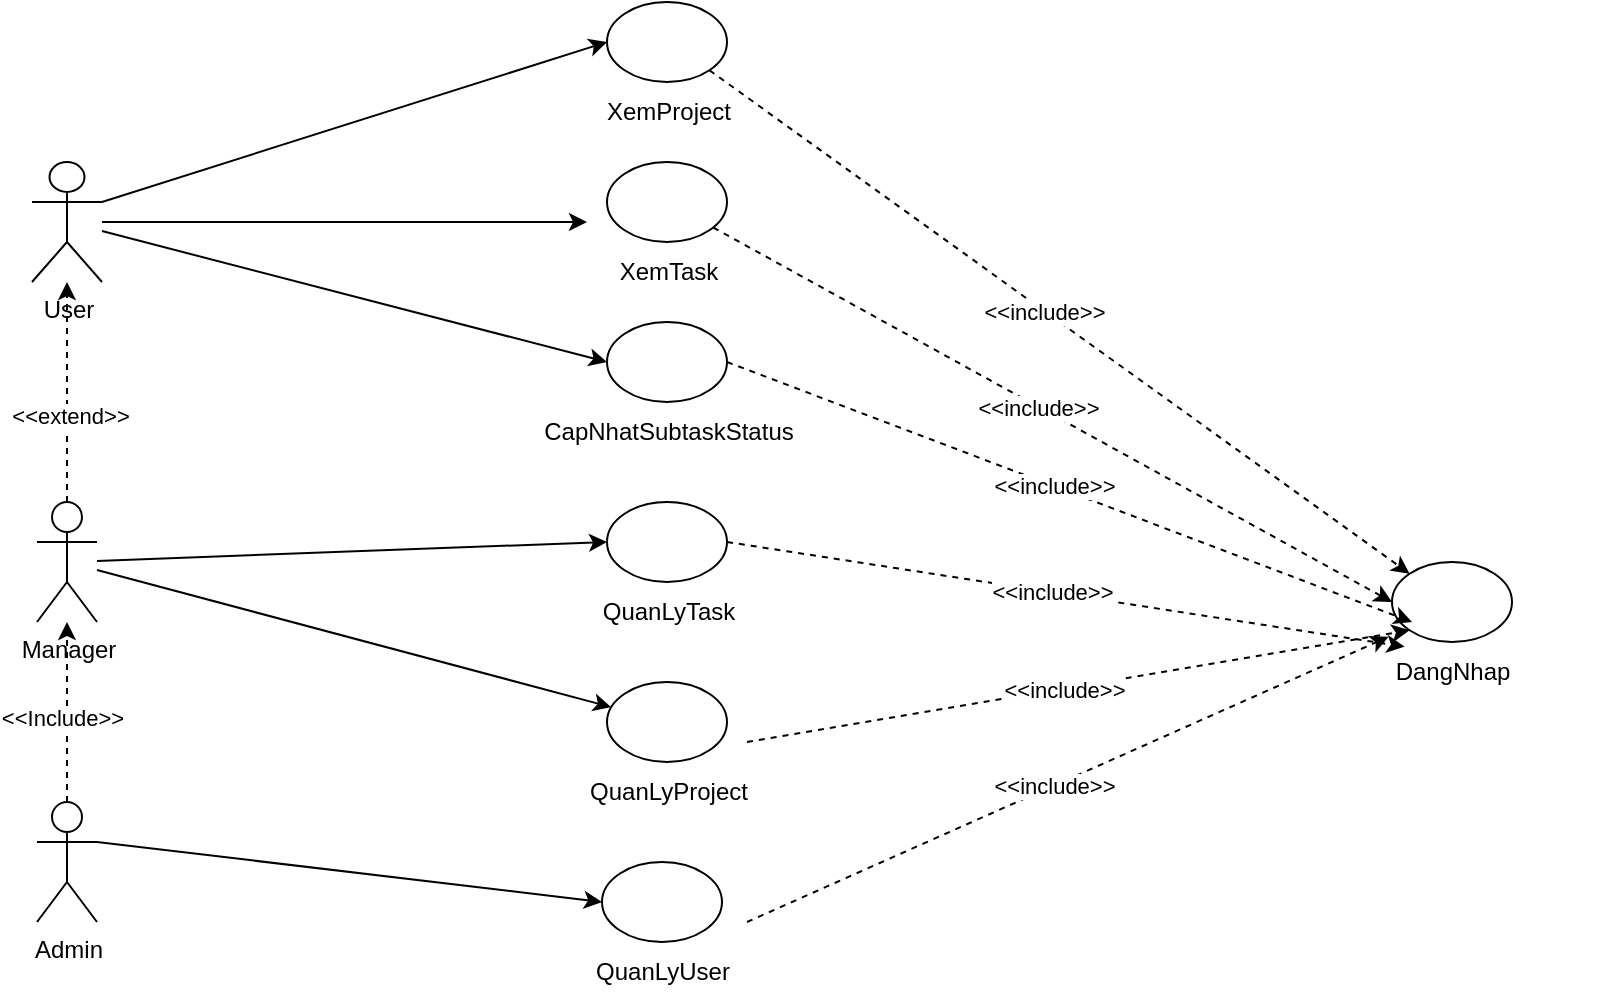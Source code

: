 <mxfile version="27.0.3" pages="6">
  <diagram name="UC Tong Quat" id="9S1R43ozROQuWy4DLPcr">
    <mxGraphModel dx="1042" dy="576" grid="1" gridSize="10" guides="1" tooltips="1" connect="1" arrows="1" fold="1" page="1" pageScale="1" pageWidth="850" pageHeight="1100" math="0" shadow="0">
      <root>
        <mxCell id="0" />
        <mxCell id="1" parent="0" />
        <mxCell id="YaOsJ1xMAbOL_Ha8P3YV-18" value="" style="group" parent="1" vertex="1" connectable="0">
          <mxGeometry x="750" y="320" width="160" height="70" as="geometry" />
        </mxCell>
        <mxCell id="YaOsJ1xMAbOL_Ha8P3YV-19" value="" style="ellipse;whiteSpace=wrap;html=1;" parent="YaOsJ1xMAbOL_Ha8P3YV-18" vertex="1">
          <mxGeometry x="50" width="60" height="40" as="geometry" />
        </mxCell>
        <mxCell id="YaOsJ1xMAbOL_Ha8P3YV-20" value="DangNhap" style="text;html=1;align=center;verticalAlign=middle;resizable=0;points=[];autosize=1;strokeColor=none;fillColor=none;" parent="YaOsJ1xMAbOL_Ha8P3YV-18" vertex="1">
          <mxGeometry x="40" y="40" width="80" height="30" as="geometry" />
        </mxCell>
        <mxCell id="YaOsJ1xMAbOL_Ha8P3YV-8" value="" style="edgeStyle=orthogonalEdgeStyle;rounded=0;orthogonalLoop=1;jettySize=auto;html=1;dashed=1;" parent="1" source="YaOsJ1xMAbOL_Ha8P3YV-1" target="YaOsJ1xMAbOL_Ha8P3YV-2" edge="1">
          <mxGeometry relative="1" as="geometry" />
        </mxCell>
        <mxCell id="YaOsJ1xMAbOL_Ha8P3YV-11" value="&amp;lt;&amp;lt;Include&amp;gt;&amp;gt;" style="edgeLabel;html=1;align=center;verticalAlign=middle;resizable=0;points=[];" parent="YaOsJ1xMAbOL_Ha8P3YV-8" vertex="1" connectable="0">
          <mxGeometry x="-0.067" y="3" relative="1" as="geometry">
            <mxPoint as="offset" />
          </mxGeometry>
        </mxCell>
        <mxCell id="YaOsJ1xMAbOL_Ha8P3YV-1" value="Admin&lt;div&gt;&lt;br&gt;&lt;/div&gt;" style="shape=umlActor;verticalLabelPosition=bottom;verticalAlign=top;html=1;outlineConnect=0;" parent="1" vertex="1">
          <mxGeometry x="122.5" y="440" width="30" height="60" as="geometry" />
        </mxCell>
        <mxCell id="YaOsJ1xMAbOL_Ha8P3YV-9" value="" style="edgeStyle=orthogonalEdgeStyle;rounded=0;orthogonalLoop=1;jettySize=auto;html=1;dashed=1;" parent="1" source="YaOsJ1xMAbOL_Ha8P3YV-2" target="YaOsJ1xMAbOL_Ha8P3YV-3" edge="1">
          <mxGeometry relative="1" as="geometry" />
        </mxCell>
        <mxCell id="YaOsJ1xMAbOL_Ha8P3YV-12" value="&amp;lt;&amp;lt;extend&amp;gt;&amp;gt;" style="edgeLabel;html=1;align=center;verticalAlign=middle;resizable=0;points=[];" parent="YaOsJ1xMAbOL_Ha8P3YV-9" vertex="1" connectable="0">
          <mxGeometry x="-0.222" y="-1" relative="1" as="geometry">
            <mxPoint as="offset" />
          </mxGeometry>
        </mxCell>
        <mxCell id="YaOsJ1xMAbOL_Ha8P3YV-2" value="Manager" style="shape=umlActor;verticalLabelPosition=bottom;verticalAlign=top;html=1;outlineConnect=0;" parent="1" vertex="1">
          <mxGeometry x="122.5" y="290" width="30" height="60" as="geometry" />
        </mxCell>
        <mxCell id="YaOsJ1xMAbOL_Ha8P3YV-3" value="User" style="shape=umlActor;verticalLabelPosition=bottom;verticalAlign=top;html=1;outlineConnect=0;" parent="1" vertex="1">
          <mxGeometry x="120" y="120" width="35" height="60" as="geometry" />
        </mxCell>
        <mxCell id="YaOsJ1xMAbOL_Ha8P3YV-17" value="" style="group;flipH=0;flipV=0;" parent="1" vertex="1" connectable="0">
          <mxGeometry x="357.5" y="40" width="160" height="70" as="geometry" />
        </mxCell>
        <mxCell id="YaOsJ1xMAbOL_Ha8P3YV-15" value="" style="ellipse;whiteSpace=wrap;html=1;" parent="YaOsJ1xMAbOL_Ha8P3YV-17" vertex="1">
          <mxGeometry x="50" width="60" height="40" as="geometry" />
        </mxCell>
        <mxCell id="YaOsJ1xMAbOL_Ha8P3YV-16" value="XemProject" style="text;html=1;align=center;verticalAlign=middle;resizable=0;points=[];autosize=1;strokeColor=none;fillColor=none;" parent="YaOsJ1xMAbOL_Ha8P3YV-17" vertex="1">
          <mxGeometry x="35" y="40" width="90" height="30" as="geometry" />
        </mxCell>
        <mxCell id="YaOsJ1xMAbOL_Ha8P3YV-27" value="" style="group;flipH=0;flipV=0;" parent="1" vertex="1" connectable="0">
          <mxGeometry x="357.5" y="120" width="180" height="70" as="geometry" />
        </mxCell>
        <mxCell id="YaOsJ1xMAbOL_Ha8P3YV-28" value="" style="ellipse;whiteSpace=wrap;html=1;" parent="YaOsJ1xMAbOL_Ha8P3YV-27" vertex="1">
          <mxGeometry x="50" width="60" height="40" as="geometry" />
        </mxCell>
        <mxCell id="YaOsJ1xMAbOL_Ha8P3YV-29" value="XemTask" style="text;html=1;align=center;verticalAlign=middle;resizable=0;points=[];autosize=1;strokeColor=none;fillColor=none;" parent="YaOsJ1xMAbOL_Ha8P3YV-27" vertex="1">
          <mxGeometry x="45" y="40" width="70" height="30" as="geometry" />
        </mxCell>
        <mxCell id="YaOsJ1xMAbOL_Ha8P3YV-33" value="" style="group" parent="1" vertex="1" connectable="0">
          <mxGeometry x="357.5" y="380" width="160" height="70" as="geometry" />
        </mxCell>
        <mxCell id="YaOsJ1xMAbOL_Ha8P3YV-34" value="" style="ellipse;whiteSpace=wrap;html=1;" parent="YaOsJ1xMAbOL_Ha8P3YV-33" vertex="1">
          <mxGeometry x="50" width="60" height="40" as="geometry" />
        </mxCell>
        <mxCell id="YaOsJ1xMAbOL_Ha8P3YV-35" value="QuanLyProject" style="text;html=1;align=center;verticalAlign=middle;resizable=0;points=[];autosize=1;strokeColor=none;fillColor=none;" parent="YaOsJ1xMAbOL_Ha8P3YV-33" vertex="1">
          <mxGeometry x="30" y="40" width="100" height="30" as="geometry" />
        </mxCell>
        <mxCell id="YaOsJ1xMAbOL_Ha8P3YV-45" value="" style="group" parent="1" vertex="1" connectable="0">
          <mxGeometry x="357.5" y="290" width="160" height="70" as="geometry" />
        </mxCell>
        <mxCell id="YaOsJ1xMAbOL_Ha8P3YV-46" value="" style="ellipse;whiteSpace=wrap;html=1;" parent="YaOsJ1xMAbOL_Ha8P3YV-45" vertex="1">
          <mxGeometry x="50" width="60" height="40" as="geometry" />
        </mxCell>
        <mxCell id="YaOsJ1xMAbOL_Ha8P3YV-47" value="QuanLyTask" style="text;html=1;align=center;verticalAlign=middle;resizable=0;points=[];autosize=1;strokeColor=none;fillColor=none;" parent="YaOsJ1xMAbOL_Ha8P3YV-45" vertex="1">
          <mxGeometry x="35" y="40" width="90" height="30" as="geometry" />
        </mxCell>
        <mxCell id="YaOsJ1xMAbOL_Ha8P3YV-30" value="" style="group" parent="1" vertex="1" connectable="0">
          <mxGeometry x="355" y="470" width="160" height="70" as="geometry" />
        </mxCell>
        <mxCell id="YaOsJ1xMAbOL_Ha8P3YV-31" value="" style="ellipse;whiteSpace=wrap;html=1;" parent="YaOsJ1xMAbOL_Ha8P3YV-30" vertex="1">
          <mxGeometry x="50" width="60" height="40" as="geometry" />
        </mxCell>
        <mxCell id="YaOsJ1xMAbOL_Ha8P3YV-32" value="QuanLyUser" style="text;html=1;align=center;verticalAlign=middle;resizable=0;points=[];autosize=1;strokeColor=none;fillColor=none;" parent="YaOsJ1xMAbOL_Ha8P3YV-30" vertex="1">
          <mxGeometry x="35" y="40" width="90" height="30" as="geometry" />
        </mxCell>
        <mxCell id="YaOsJ1xMAbOL_Ha8P3YV-53" value="" style="endArrow=classic;html=1;rounded=0;exitX=1;exitY=0.333;exitDx=0;exitDy=0;exitPerimeter=0;" parent="1" source="YaOsJ1xMAbOL_Ha8P3YV-3" edge="1">
          <mxGeometry width="50" height="50" relative="1" as="geometry">
            <mxPoint x="167.5" y="150" as="sourcePoint" />
            <mxPoint x="407.5" y="60" as="targetPoint" />
          </mxGeometry>
        </mxCell>
        <mxCell id="YaOsJ1xMAbOL_Ha8P3YV-54" value="" style="endArrow=classic;html=1;rounded=0;" parent="1" source="YaOsJ1xMAbOL_Ha8P3YV-3" edge="1">
          <mxGeometry width="50" height="50" relative="1" as="geometry">
            <mxPoint x="167.5" y="160" as="sourcePoint" />
            <mxPoint x="397.5" y="150" as="targetPoint" />
          </mxGeometry>
        </mxCell>
        <mxCell id="YaOsJ1xMAbOL_Ha8P3YV-55" value="" style="endArrow=classic;html=1;rounded=0;entryX=0;entryY=0.5;entryDx=0;entryDy=0;" parent="1" source="YaOsJ1xMAbOL_Ha8P3YV-2" target="YaOsJ1xMAbOL_Ha8P3YV-46" edge="1">
          <mxGeometry width="50" height="50" relative="1" as="geometry">
            <mxPoint x="167.5" y="380" as="sourcePoint" />
            <mxPoint x="410" y="410" as="targetPoint" />
          </mxGeometry>
        </mxCell>
        <mxCell id="YaOsJ1xMAbOL_Ha8P3YV-56" value="" style="endArrow=classic;html=1;rounded=0;" parent="1" source="YaOsJ1xMAbOL_Ha8P3YV-2" target="YaOsJ1xMAbOL_Ha8P3YV-34" edge="1">
          <mxGeometry width="50" height="50" relative="1" as="geometry">
            <mxPoint x="167.5" y="390" as="sourcePoint" />
            <mxPoint x="410" y="500" as="targetPoint" />
          </mxGeometry>
        </mxCell>
        <mxCell id="YaOsJ1xMAbOL_Ha8P3YV-59" value="" style="endArrow=classic;html=1;rounded=0;entryX=0;entryY=0.5;entryDx=0;entryDy=0;exitX=1;exitY=0.333;exitDx=0;exitDy=0;exitPerimeter=0;" parent="1" source="YaOsJ1xMAbOL_Ha8P3YV-1" target="YaOsJ1xMAbOL_Ha8P3YV-31" edge="1">
          <mxGeometry width="50" height="50" relative="1" as="geometry">
            <mxPoint x="157.5" y="640" as="sourcePoint" />
            <mxPoint x="397.5" y="590" as="targetPoint" />
          </mxGeometry>
        </mxCell>
        <mxCell id="YaOsJ1xMAbOL_Ha8P3YV-61" value="" style="endArrow=classic;html=1;rounded=0;dashed=1;entryX=0;entryY=0;entryDx=0;entryDy=0;exitX=1;exitY=1;exitDx=0;exitDy=0;" parent="1" source="YaOsJ1xMAbOL_Ha8P3YV-15" target="YaOsJ1xMAbOL_Ha8P3YV-19" edge="1">
          <mxGeometry width="50" height="50" relative="1" as="geometry">
            <mxPoint x="477.5" y="70" as="sourcePoint" />
            <mxPoint x="717.5" y="360" as="targetPoint" />
          </mxGeometry>
        </mxCell>
        <mxCell id="YaOsJ1xMAbOL_Ha8P3YV-63" value="&amp;lt;&amp;lt;include&amp;gt;&amp;gt;" style="edgeLabel;html=1;align=center;verticalAlign=middle;resizable=0;points=[];" parent="YaOsJ1xMAbOL_Ha8P3YV-61" vertex="1" connectable="0">
          <mxGeometry x="-0.044" relative="1" as="geometry">
            <mxPoint as="offset" />
          </mxGeometry>
        </mxCell>
        <mxCell id="YaOsJ1xMAbOL_Ha8P3YV-64" value="" style="endArrow=classic;html=1;rounded=0;dashed=1;entryX=0;entryY=0.5;entryDx=0;entryDy=0;" parent="1" source="YaOsJ1xMAbOL_Ha8P3YV-28" target="YaOsJ1xMAbOL_Ha8P3YV-19" edge="1">
          <mxGeometry width="50" height="50" relative="1" as="geometry">
            <mxPoint x="477.5" y="140" as="sourcePoint" />
            <mxPoint x="727.5" y="370" as="targetPoint" />
          </mxGeometry>
        </mxCell>
        <mxCell id="YaOsJ1xMAbOL_Ha8P3YV-65" value="&amp;lt;&amp;lt;include&amp;gt;&amp;gt;" style="edgeLabel;html=1;align=center;verticalAlign=middle;resizable=0;points=[];" parent="YaOsJ1xMAbOL_Ha8P3YV-64" vertex="1" connectable="0">
          <mxGeometry x="-0.044" relative="1" as="geometry">
            <mxPoint as="offset" />
          </mxGeometry>
        </mxCell>
        <mxCell id="YaOsJ1xMAbOL_Ha8P3YV-70" value="" style="endArrow=classic;html=1;rounded=0;dashed=1;entryX=0;entryY=1;entryDx=0;entryDy=0;" parent="1" target="YaOsJ1xMAbOL_Ha8P3YV-19" edge="1">
          <mxGeometry width="50" height="50" relative="1" as="geometry">
            <mxPoint x="477.5" y="410" as="sourcePoint" />
            <mxPoint x="757.5" y="400" as="targetPoint" />
          </mxGeometry>
        </mxCell>
        <mxCell id="YaOsJ1xMAbOL_Ha8P3YV-71" value="&amp;lt;&amp;lt;include&amp;gt;&amp;gt;" style="edgeLabel;html=1;align=center;verticalAlign=middle;resizable=0;points=[];" parent="YaOsJ1xMAbOL_Ha8P3YV-70" vertex="1" connectable="0">
          <mxGeometry x="-0.044" relative="1" as="geometry">
            <mxPoint as="offset" />
          </mxGeometry>
        </mxCell>
        <mxCell id="YaOsJ1xMAbOL_Ha8P3YV-72" value="" style="endArrow=classic;html=1;rounded=0;dashed=1;entryX=0.103;entryY=-0.086;entryDx=0;entryDy=0;entryPerimeter=0;" parent="1" target="YaOsJ1xMAbOL_Ha8P3YV-20" edge="1">
          <mxGeometry width="50" height="50" relative="1" as="geometry">
            <mxPoint x="477.5" y="500" as="sourcePoint" />
            <mxPoint x="767.5" y="410" as="targetPoint" />
          </mxGeometry>
        </mxCell>
        <mxCell id="YaOsJ1xMAbOL_Ha8P3YV-73" value="&amp;lt;&amp;lt;include&amp;gt;&amp;gt;" style="edgeLabel;html=1;align=center;verticalAlign=middle;resizable=0;points=[];" parent="YaOsJ1xMAbOL_Ha8P3YV-72" vertex="1" connectable="0">
          <mxGeometry x="-0.044" relative="1" as="geometry">
            <mxPoint as="offset" />
          </mxGeometry>
        </mxCell>
        <mxCell id="YaOsJ1xMAbOL_Ha8P3YV-76" value="" style="endArrow=classic;html=1;rounded=0;dashed=1;entryX=0.204;entryY=0.078;entryDx=0;entryDy=0;entryPerimeter=0;exitX=1;exitY=0.5;exitDx=0;exitDy=0;" parent="1" source="YaOsJ1xMAbOL_Ha8P3YV-46" target="YaOsJ1xMAbOL_Ha8P3YV-20" edge="1">
          <mxGeometry width="50" height="50" relative="1" as="geometry">
            <mxPoint x="477.5" y="680.941" as="sourcePoint" />
            <mxPoint x="787.5" y="430" as="targetPoint" />
          </mxGeometry>
        </mxCell>
        <mxCell id="YaOsJ1xMAbOL_Ha8P3YV-77" value="&amp;lt;&amp;lt;include&amp;gt;&amp;gt;" style="edgeLabel;html=1;align=center;verticalAlign=middle;resizable=0;points=[];" parent="YaOsJ1xMAbOL_Ha8P3YV-76" vertex="1" connectable="0">
          <mxGeometry x="-0.044" relative="1" as="geometry">
            <mxPoint as="offset" />
          </mxGeometry>
        </mxCell>
        <mxCell id="x5jWwlEajEEI2-2rpGKw-1" value="" style="group;flipH=0;flipV=0;" parent="1" vertex="1" connectable="0">
          <mxGeometry x="357.5" y="200" width="180" height="70" as="geometry" />
        </mxCell>
        <mxCell id="x5jWwlEajEEI2-2rpGKw-2" value="" style="ellipse;whiteSpace=wrap;html=1;" parent="x5jWwlEajEEI2-2rpGKw-1" vertex="1">
          <mxGeometry x="50" width="60" height="40" as="geometry" />
        </mxCell>
        <mxCell id="x5jWwlEajEEI2-2rpGKw-3" value="CapNhatSubtaskStatus" style="text;html=1;align=center;verticalAlign=middle;resizable=0;points=[];autosize=1;strokeColor=none;fillColor=none;" parent="x5jWwlEajEEI2-2rpGKw-1" vertex="1">
          <mxGeometry x="5" y="40" width="150" height="30" as="geometry" />
        </mxCell>
        <mxCell id="x5jWwlEajEEI2-2rpGKw-4" value="" style="endArrow=classic;html=1;rounded=0;dashed=1;entryX=0;entryY=0.5;entryDx=0;entryDy=0;exitX=1;exitY=0.5;exitDx=0;exitDy=0;" parent="1" source="x5jWwlEajEEI2-2rpGKw-2" edge="1">
          <mxGeometry width="50" height="50" relative="1" as="geometry">
            <mxPoint x="471" y="163" as="sourcePoint" />
            <mxPoint x="810" y="350" as="targetPoint" />
          </mxGeometry>
        </mxCell>
        <mxCell id="x5jWwlEajEEI2-2rpGKw-5" value="&amp;lt;&amp;lt;include&amp;gt;&amp;gt;" style="edgeLabel;html=1;align=center;verticalAlign=middle;resizable=0;points=[];" parent="x5jWwlEajEEI2-2rpGKw-4" vertex="1" connectable="0">
          <mxGeometry x="-0.044" relative="1" as="geometry">
            <mxPoint as="offset" />
          </mxGeometry>
        </mxCell>
        <mxCell id="x5jWwlEajEEI2-2rpGKw-6" value="" style="endArrow=classic;html=1;rounded=0;entryX=0;entryY=0.5;entryDx=0;entryDy=0;" parent="1" source="YaOsJ1xMAbOL_Ha8P3YV-3" target="x5jWwlEajEEI2-2rpGKw-2" edge="1">
          <mxGeometry width="50" height="50" relative="1" as="geometry">
            <mxPoint x="165" y="160" as="sourcePoint" />
            <mxPoint x="407.5" y="160" as="targetPoint" />
          </mxGeometry>
        </mxCell>
      </root>
    </mxGraphModel>
  </diagram>
  <diagram id="GndlO12IzU0oHpE4Z7Wi" name="UC Chinh">
    <mxGraphModel dx="1042" dy="576" grid="1" gridSize="10" guides="1" tooltips="1" connect="1" arrows="1" fold="1" page="1" pageScale="1" pageWidth="850" pageHeight="1100" math="0" shadow="0">
      <root>
        <mxCell id="0" />
        <mxCell id="1" parent="0" />
        <mxCell id="INsdZp5M9OVW3Z2ed78_-1" value="" style="group" parent="1" vertex="1" connectable="0">
          <mxGeometry x="770" y="200" width="160" height="70" as="geometry" />
        </mxCell>
        <mxCell id="INsdZp5M9OVW3Z2ed78_-2" value="" style="ellipse;whiteSpace=wrap;html=1;" parent="INsdZp5M9OVW3Z2ed78_-1" vertex="1">
          <mxGeometry x="50" width="60" height="40" as="geometry" />
        </mxCell>
        <mxCell id="INsdZp5M9OVW3Z2ed78_-3" value="DangNhap" style="text;html=1;align=center;verticalAlign=middle;resizable=0;points=[];autosize=1;strokeColor=none;fillColor=none;" parent="INsdZp5M9OVW3Z2ed78_-1" vertex="1">
          <mxGeometry x="40" y="40" width="80" height="30" as="geometry" />
        </mxCell>
        <mxCell id="INsdZp5M9OVW3Z2ed78_-5" value="Admin&lt;div&gt;&lt;br&gt;&lt;/div&gt;" style="shape=umlActor;verticalLabelPosition=bottom;verticalAlign=top;html=1;outlineConnect=0;" parent="1" vertex="1">
          <mxGeometry x="119.5" y="300" width="30" height="60" as="geometry" />
        </mxCell>
        <mxCell id="INsdZp5M9OVW3Z2ed78_-6" value="Manager" style="shape=umlActor;verticalLabelPosition=bottom;verticalAlign=top;html=1;outlineConnect=0;" parent="1" vertex="1">
          <mxGeometry x="119.5" y="130" width="30" height="60" as="geometry" />
        </mxCell>
        <mxCell id="INsdZp5M9OVW3Z2ed78_-7" value="" style="group" parent="1" vertex="1" connectable="0">
          <mxGeometry x="357.5" y="190" width="160" height="70" as="geometry" />
        </mxCell>
        <mxCell id="INsdZp5M9OVW3Z2ed78_-8" value="" style="ellipse;whiteSpace=wrap;html=1;" parent="INsdZp5M9OVW3Z2ed78_-7" vertex="1">
          <mxGeometry x="50" width="60" height="40" as="geometry" />
        </mxCell>
        <mxCell id="INsdZp5M9OVW3Z2ed78_-9" value="QuanLyProject" style="text;html=1;align=center;verticalAlign=middle;resizable=0;points=[];autosize=1;strokeColor=none;fillColor=none;" parent="INsdZp5M9OVW3Z2ed78_-7" vertex="1">
          <mxGeometry x="30" y="40" width="100" height="30" as="geometry" />
        </mxCell>
        <mxCell id="INsdZp5M9OVW3Z2ed78_-13" value="" style="group" parent="1" vertex="1" connectable="0">
          <mxGeometry x="357.5" y="100" width="160" height="70" as="geometry" />
        </mxCell>
        <mxCell id="INsdZp5M9OVW3Z2ed78_-14" value="" style="ellipse;whiteSpace=wrap;html=1;" parent="INsdZp5M9OVW3Z2ed78_-13" vertex="1">
          <mxGeometry x="50" width="60" height="40" as="geometry" />
        </mxCell>
        <mxCell id="INsdZp5M9OVW3Z2ed78_-15" value="QuanLyTask" style="text;html=1;align=center;verticalAlign=middle;resizable=0;points=[];autosize=1;strokeColor=none;fillColor=none;" parent="INsdZp5M9OVW3Z2ed78_-13" vertex="1">
          <mxGeometry x="35" y="40" width="90" height="30" as="geometry" />
        </mxCell>
        <mxCell id="INsdZp5M9OVW3Z2ed78_-16" value="" style="group" parent="1" vertex="1" connectable="0">
          <mxGeometry x="355" y="280" width="160" height="70" as="geometry" />
        </mxCell>
        <mxCell id="INsdZp5M9OVW3Z2ed78_-17" value="" style="ellipse;whiteSpace=wrap;html=1;" parent="INsdZp5M9OVW3Z2ed78_-16" vertex="1">
          <mxGeometry x="50" width="60" height="40" as="geometry" />
        </mxCell>
        <mxCell id="INsdZp5M9OVW3Z2ed78_-18" value="QuanLyUser" style="text;html=1;align=center;verticalAlign=middle;resizable=0;points=[];autosize=1;strokeColor=none;fillColor=none;" parent="INsdZp5M9OVW3Z2ed78_-16" vertex="1">
          <mxGeometry x="35" y="40" width="90" height="30" as="geometry" />
        </mxCell>
        <mxCell id="INsdZp5M9OVW3Z2ed78_-19" value="" style="endArrow=classic;html=1;rounded=0;entryX=0;entryY=0.5;entryDx=0;entryDy=0;" parent="1" source="INsdZp5M9OVW3Z2ed78_-6" target="INsdZp5M9OVW3Z2ed78_-14" edge="1">
          <mxGeometry width="50" height="50" relative="1" as="geometry">
            <mxPoint x="167.5" y="190" as="sourcePoint" />
            <mxPoint x="410" y="220" as="targetPoint" />
          </mxGeometry>
        </mxCell>
        <mxCell id="INsdZp5M9OVW3Z2ed78_-20" value="" style="endArrow=classic;html=1;rounded=0;" parent="1" source="INsdZp5M9OVW3Z2ed78_-6" target="INsdZp5M9OVW3Z2ed78_-8" edge="1">
          <mxGeometry width="50" height="50" relative="1" as="geometry">
            <mxPoint x="167.5" y="200" as="sourcePoint" />
            <mxPoint x="410" y="310" as="targetPoint" />
          </mxGeometry>
        </mxCell>
        <mxCell id="INsdZp5M9OVW3Z2ed78_-21" value="" style="endArrow=classic;html=1;rounded=0;entryX=0;entryY=0.5;entryDx=0;entryDy=0;exitX=1;exitY=0.333;exitDx=0;exitDy=0;exitPerimeter=0;" parent="1" source="INsdZp5M9OVW3Z2ed78_-5" target="INsdZp5M9OVW3Z2ed78_-17" edge="1">
          <mxGeometry width="50" height="50" relative="1" as="geometry">
            <mxPoint x="157.5" y="450" as="sourcePoint" />
            <mxPoint x="397.5" y="400" as="targetPoint" />
          </mxGeometry>
        </mxCell>
        <mxCell id="INsdZp5M9OVW3Z2ed78_-23" value="" style="endArrow=classic;html=1;rounded=0;dashed=1;entryX=0;entryY=1;entryDx=0;entryDy=0;" parent="1" target="INsdZp5M9OVW3Z2ed78_-2" edge="1">
          <mxGeometry width="50" height="50" relative="1" as="geometry">
            <mxPoint x="477.5" y="220" as="sourcePoint" />
            <mxPoint x="757.5" y="210" as="targetPoint" />
          </mxGeometry>
        </mxCell>
        <mxCell id="INsdZp5M9OVW3Z2ed78_-24" value="&amp;lt;&amp;lt;include&amp;gt;&amp;gt;" style="edgeLabel;html=1;align=center;verticalAlign=middle;resizable=0;points=[];" parent="INsdZp5M9OVW3Z2ed78_-23" vertex="1" connectable="0">
          <mxGeometry x="-0.044" relative="1" as="geometry">
            <mxPoint as="offset" />
          </mxGeometry>
        </mxCell>
        <mxCell id="INsdZp5M9OVW3Z2ed78_-25" value="" style="endArrow=classic;html=1;rounded=0;dashed=1;entryX=0.103;entryY=-0.086;entryDx=0;entryDy=0;entryPerimeter=0;" parent="1" target="INsdZp5M9OVW3Z2ed78_-3" edge="1">
          <mxGeometry width="50" height="50" relative="1" as="geometry">
            <mxPoint x="477.5" y="310" as="sourcePoint" />
            <mxPoint x="767.5" y="220" as="targetPoint" />
          </mxGeometry>
        </mxCell>
        <mxCell id="INsdZp5M9OVW3Z2ed78_-26" value="&amp;lt;&amp;lt;include&amp;gt;&amp;gt;" style="edgeLabel;html=1;align=center;verticalAlign=middle;resizable=0;points=[];" parent="INsdZp5M9OVW3Z2ed78_-25" vertex="1" connectable="0">
          <mxGeometry x="-0.044" relative="1" as="geometry">
            <mxPoint as="offset" />
          </mxGeometry>
        </mxCell>
        <mxCell id="INsdZp5M9OVW3Z2ed78_-31" value="" style="endArrow=classic;html=1;rounded=0;dashed=1;entryX=0.02;entryY=0.715;entryDx=0;entryDy=0;entryPerimeter=0;" parent="1" source="INsdZp5M9OVW3Z2ed78_-14" target="INsdZp5M9OVW3Z2ed78_-2" edge="1">
          <mxGeometry width="50" height="50" relative="1" as="geometry">
            <mxPoint x="487.5" y="230" as="sourcePoint" />
            <mxPoint x="819" y="174" as="targetPoint" />
          </mxGeometry>
        </mxCell>
        <mxCell id="INsdZp5M9OVW3Z2ed78_-32" value="&amp;lt;&amp;lt;include&amp;gt;&amp;gt;" style="edgeLabel;html=1;align=center;verticalAlign=middle;resizable=0;points=[];" parent="INsdZp5M9OVW3Z2ed78_-31" vertex="1" connectable="0">
          <mxGeometry x="-0.044" relative="1" as="geometry">
            <mxPoint as="offset" />
          </mxGeometry>
        </mxCell>
        <mxCell id="UT14cDBNeasm9pV6VDeX-1" value="" style="edgeStyle=orthogonalEdgeStyle;rounded=0;orthogonalLoop=1;jettySize=auto;html=1;dashed=1;exitX=0.5;exitY=0;exitDx=0;exitDy=0;exitPerimeter=0;" parent="1" source="INsdZp5M9OVW3Z2ed78_-5" target="INsdZp5M9OVW3Z2ed78_-6" edge="1">
          <mxGeometry relative="1" as="geometry">
            <mxPoint x="134" y="260" as="sourcePoint" />
            <mxPoint x="134" y="170" as="targetPoint" />
          </mxGeometry>
        </mxCell>
        <mxCell id="UT14cDBNeasm9pV6VDeX-2" value="&amp;lt;&amp;lt;Include&amp;gt;&amp;gt;" style="edgeLabel;html=1;align=center;verticalAlign=middle;resizable=0;points=[];" parent="UT14cDBNeasm9pV6VDeX-1" vertex="1" connectable="0">
          <mxGeometry x="-0.067" y="3" relative="1" as="geometry">
            <mxPoint as="offset" />
          </mxGeometry>
        </mxCell>
      </root>
    </mxGraphModel>
  </diagram>
  <diagram id="1EMdAqf8j8QWKOsfTSe6" name="UC Thu Cap">
    <mxGraphModel dx="1044" dy="542" grid="1" gridSize="10" guides="1" tooltips="1" connect="1" arrows="1" fold="1" page="1" pageScale="1" pageWidth="850" pageHeight="1100" math="0" shadow="0">
      <root>
        <mxCell id="0" />
        <mxCell id="1" parent="0" />
        <mxCell id="X-BJq50M-NFpvbiij6tk-1" value="" style="group" vertex="1" connectable="0" parent="1">
          <mxGeometry x="610" y="130" width="160" height="70" as="geometry" />
        </mxCell>
        <mxCell id="X-BJq50M-NFpvbiij6tk-2" value="" style="ellipse;whiteSpace=wrap;html=1;" vertex="1" parent="X-BJq50M-NFpvbiij6tk-1">
          <mxGeometry x="50" width="60" height="40" as="geometry" />
        </mxCell>
        <mxCell id="X-BJq50M-NFpvbiij6tk-3" value="DangNhap" style="text;html=1;align=center;verticalAlign=middle;resizable=0;points=[];autosize=1;strokeColor=none;fillColor=none;" vertex="1" parent="X-BJq50M-NFpvbiij6tk-1">
          <mxGeometry x="40" y="40" width="80" height="30" as="geometry" />
        </mxCell>
        <mxCell id="X-BJq50M-NFpvbiij6tk-4" value="User" style="shape=umlActor;verticalLabelPosition=bottom;verticalAlign=top;html=1;outlineConnect=0;" vertex="1" parent="1">
          <mxGeometry x="120" y="120" width="35" height="60" as="geometry" />
        </mxCell>
        <mxCell id="X-BJq50M-NFpvbiij6tk-5" value="" style="group;flipH=0;flipV=0;" vertex="1" connectable="0" parent="1">
          <mxGeometry x="357.5" y="40" width="160" height="70" as="geometry" />
        </mxCell>
        <mxCell id="X-BJq50M-NFpvbiij6tk-6" value="" style="ellipse;whiteSpace=wrap;html=1;" vertex="1" parent="X-BJq50M-NFpvbiij6tk-5">
          <mxGeometry x="50" width="60" height="40" as="geometry" />
        </mxCell>
        <mxCell id="X-BJq50M-NFpvbiij6tk-7" value="XemProject" style="text;html=1;align=center;verticalAlign=middle;resizable=0;points=[];autosize=1;strokeColor=none;fillColor=none;" vertex="1" parent="X-BJq50M-NFpvbiij6tk-5">
          <mxGeometry x="35" y="40" width="90" height="30" as="geometry" />
        </mxCell>
        <mxCell id="X-BJq50M-NFpvbiij6tk-8" value="" style="group;flipH=0;flipV=0;" vertex="1" connectable="0" parent="1">
          <mxGeometry x="357.5" y="120" width="180" height="70" as="geometry" />
        </mxCell>
        <mxCell id="X-BJq50M-NFpvbiij6tk-9" value="" style="ellipse;whiteSpace=wrap;html=1;" vertex="1" parent="X-BJq50M-NFpvbiij6tk-8">
          <mxGeometry x="50" width="60" height="40" as="geometry" />
        </mxCell>
        <mxCell id="X-BJq50M-NFpvbiij6tk-10" value="XemTask" style="text;html=1;align=center;verticalAlign=middle;resizable=0;points=[];autosize=1;strokeColor=none;fillColor=none;" vertex="1" parent="X-BJq50M-NFpvbiij6tk-8">
          <mxGeometry x="45" y="40" width="70" height="30" as="geometry" />
        </mxCell>
        <mxCell id="X-BJq50M-NFpvbiij6tk-11" value="" style="endArrow=classic;html=1;rounded=0;exitX=1;exitY=0.333;exitDx=0;exitDy=0;exitPerimeter=0;" edge="1" parent="1" source="X-BJq50M-NFpvbiij6tk-4">
          <mxGeometry width="50" height="50" relative="1" as="geometry">
            <mxPoint x="167.5" y="150" as="sourcePoint" />
            <mxPoint x="407.5" y="60" as="targetPoint" />
          </mxGeometry>
        </mxCell>
        <mxCell id="X-BJq50M-NFpvbiij6tk-12" value="" style="endArrow=classic;html=1;rounded=0;" edge="1" parent="1" source="X-BJq50M-NFpvbiij6tk-4">
          <mxGeometry width="50" height="50" relative="1" as="geometry">
            <mxPoint x="167.5" y="160" as="sourcePoint" />
            <mxPoint x="397.5" y="150" as="targetPoint" />
          </mxGeometry>
        </mxCell>
        <mxCell id="X-BJq50M-NFpvbiij6tk-13" value="" style="endArrow=classic;html=1;rounded=0;dashed=1;entryX=0;entryY=0;entryDx=0;entryDy=0;exitX=1;exitY=1;exitDx=0;exitDy=0;" edge="1" parent="1" source="X-BJq50M-NFpvbiij6tk-6" target="X-BJq50M-NFpvbiij6tk-2">
          <mxGeometry width="50" height="50" relative="1" as="geometry">
            <mxPoint x="477.5" y="70" as="sourcePoint" />
            <mxPoint x="717.5" y="360" as="targetPoint" />
          </mxGeometry>
        </mxCell>
        <mxCell id="X-BJq50M-NFpvbiij6tk-14" value="&amp;lt;&amp;lt;include&amp;gt;&amp;gt;" style="edgeLabel;html=1;align=center;verticalAlign=middle;resizable=0;points=[];" vertex="1" connectable="0" parent="X-BJq50M-NFpvbiij6tk-13">
          <mxGeometry x="-0.044" relative="1" as="geometry">
            <mxPoint as="offset" />
          </mxGeometry>
        </mxCell>
        <mxCell id="X-BJq50M-NFpvbiij6tk-15" value="" style="endArrow=classic;html=1;rounded=0;dashed=1;entryX=0;entryY=0.5;entryDx=0;entryDy=0;" edge="1" parent="1" source="X-BJq50M-NFpvbiij6tk-9" target="X-BJq50M-NFpvbiij6tk-2">
          <mxGeometry width="50" height="50" relative="1" as="geometry">
            <mxPoint x="477.5" y="140" as="sourcePoint" />
            <mxPoint x="727.5" y="370" as="targetPoint" />
          </mxGeometry>
        </mxCell>
        <mxCell id="X-BJq50M-NFpvbiij6tk-16" value="&amp;lt;&amp;lt;include&amp;gt;&amp;gt;" style="edgeLabel;html=1;align=center;verticalAlign=middle;resizable=0;points=[];" vertex="1" connectable="0" parent="X-BJq50M-NFpvbiij6tk-15">
          <mxGeometry x="-0.044" relative="1" as="geometry">
            <mxPoint as="offset" />
          </mxGeometry>
        </mxCell>
        <mxCell id="X-BJq50M-NFpvbiij6tk-17" value="" style="group;flipH=0;flipV=0;" vertex="1" connectable="0" parent="1">
          <mxGeometry x="357.5" y="200" width="180" height="70" as="geometry" />
        </mxCell>
        <mxCell id="X-BJq50M-NFpvbiij6tk-18" value="" style="ellipse;whiteSpace=wrap;html=1;" vertex="1" parent="X-BJq50M-NFpvbiij6tk-17">
          <mxGeometry x="50" width="60" height="40" as="geometry" />
        </mxCell>
        <mxCell id="X-BJq50M-NFpvbiij6tk-19" value="CapNhatSubtaskStatus" style="text;html=1;align=center;verticalAlign=middle;resizable=0;points=[];autosize=1;strokeColor=none;fillColor=none;" vertex="1" parent="X-BJq50M-NFpvbiij6tk-17">
          <mxGeometry x="5" y="40" width="150" height="30" as="geometry" />
        </mxCell>
        <mxCell id="X-BJq50M-NFpvbiij6tk-20" value="" style="endArrow=classic;html=1;rounded=0;dashed=1;exitX=1;exitY=0.5;exitDx=0;exitDy=0;" edge="1" parent="1" source="X-BJq50M-NFpvbiij6tk-18" target="X-BJq50M-NFpvbiij6tk-2">
          <mxGeometry width="50" height="50" relative="1" as="geometry">
            <mxPoint x="471" y="163" as="sourcePoint" />
            <mxPoint x="810" y="350" as="targetPoint" />
          </mxGeometry>
        </mxCell>
        <mxCell id="X-BJq50M-NFpvbiij6tk-21" value="&amp;lt;&amp;lt;include&amp;gt;&amp;gt;" style="edgeLabel;html=1;align=center;verticalAlign=middle;resizable=0;points=[];" vertex="1" connectable="0" parent="X-BJq50M-NFpvbiij6tk-20">
          <mxGeometry x="-0.044" relative="1" as="geometry">
            <mxPoint as="offset" />
          </mxGeometry>
        </mxCell>
        <mxCell id="X-BJq50M-NFpvbiij6tk-22" value="" style="endArrow=classic;html=1;rounded=0;entryX=0;entryY=0.5;entryDx=0;entryDy=0;" edge="1" parent="1" source="X-BJq50M-NFpvbiij6tk-4" target="X-BJq50M-NFpvbiij6tk-18">
          <mxGeometry width="50" height="50" relative="1" as="geometry">
            <mxPoint x="165" y="160" as="sourcePoint" />
            <mxPoint x="407.5" y="160" as="targetPoint" />
          </mxGeometry>
        </mxCell>
      </root>
    </mxGraphModel>
  </diagram>
  <diagram id="nK-eD9GpoD8fTSyvs_Df" name="UC Admin">
    <mxGraphModel dx="1042" dy="576" grid="1" gridSize="10" guides="1" tooltips="1" connect="1" arrows="1" fold="1" page="1" pageScale="1" pageWidth="850" pageHeight="1100" math="0" shadow="0">
      <root>
        <mxCell id="0" />
        <mxCell id="1" parent="0" />
        <mxCell id="8tLfGsOeBeJoAwakbF9H-1" value="" style="group" parent="1" vertex="1" connectable="0">
          <mxGeometry x="160" y="770" width="575" height="340" as="geometry" />
        </mxCell>
        <mxCell id="8tLfGsOeBeJoAwakbF9H-2" value="Admin&lt;div&gt;&lt;br&gt;&lt;/div&gt;" style="shape=umlActor;verticalLabelPosition=bottom;verticalAlign=top;html=1;outlineConnect=0;" parent="8tLfGsOeBeJoAwakbF9H-1" vertex="1">
          <mxGeometry y="120" width="30" height="60" as="geometry" />
        </mxCell>
        <mxCell id="8tLfGsOeBeJoAwakbF9H-3" value="" style="group" parent="8tLfGsOeBeJoAwakbF9H-1" vertex="1" connectable="0">
          <mxGeometry x="155" y="270" width="160" height="70" as="geometry" />
        </mxCell>
        <mxCell id="8tLfGsOeBeJoAwakbF9H-4" value="" style="ellipse;whiteSpace=wrap;html=1;" parent="8tLfGsOeBeJoAwakbF9H-3" vertex="1">
          <mxGeometry x="50" width="60" height="40" as="geometry" />
        </mxCell>
        <mxCell id="8tLfGsOeBeJoAwakbF9H-5" value="QuanLyProject" style="text;html=1;align=center;verticalAlign=middle;resizable=0;points=[];autosize=1;strokeColor=none;fillColor=none;" parent="8tLfGsOeBeJoAwakbF9H-3" vertex="1">
          <mxGeometry x="30" y="40" width="100" height="30" as="geometry" />
        </mxCell>
        <mxCell id="8tLfGsOeBeJoAwakbF9H-9" value="" style="group" parent="8tLfGsOeBeJoAwakbF9H-1" vertex="1" connectable="0">
          <mxGeometry x="155" y="180" width="160" height="70" as="geometry" />
        </mxCell>
        <mxCell id="8tLfGsOeBeJoAwakbF9H-10" value="" style="ellipse;whiteSpace=wrap;html=1;" parent="8tLfGsOeBeJoAwakbF9H-9" vertex="1">
          <mxGeometry x="50" width="60" height="40" as="geometry" />
        </mxCell>
        <mxCell id="8tLfGsOeBeJoAwakbF9H-11" value="QuanLyTask" style="text;html=1;align=center;verticalAlign=middle;resizable=0;points=[];autosize=1;strokeColor=none;fillColor=none;" parent="8tLfGsOeBeJoAwakbF9H-9" vertex="1">
          <mxGeometry x="35" y="40" width="90" height="30" as="geometry" />
        </mxCell>
        <mxCell id="8tLfGsOeBeJoAwakbF9H-12" value="" style="group" parent="8tLfGsOeBeJoAwakbF9H-1" vertex="1" connectable="0">
          <mxGeometry x="155" y="90" width="160" height="70" as="geometry" />
        </mxCell>
        <mxCell id="8tLfGsOeBeJoAwakbF9H-13" value="" style="ellipse;whiteSpace=wrap;html=1;" parent="8tLfGsOeBeJoAwakbF9H-12" vertex="1">
          <mxGeometry x="50" width="60" height="40" as="geometry" />
        </mxCell>
        <mxCell id="8tLfGsOeBeJoAwakbF9H-14" value="QuanLyUser" style="text;html=1;align=center;verticalAlign=middle;resizable=0;points=[];autosize=1;strokeColor=none;fillColor=none;" parent="8tLfGsOeBeJoAwakbF9H-12" vertex="1">
          <mxGeometry x="35" y="40" width="90" height="30" as="geometry" />
        </mxCell>
        <mxCell id="8tLfGsOeBeJoAwakbF9H-16" value="" style="endArrow=classic;html=1;rounded=0;entryX=0;entryY=0.5;entryDx=0;entryDy=0;exitX=1;exitY=0.333;exitDx=0;exitDy=0;exitPerimeter=0;" parent="8tLfGsOeBeJoAwakbF9H-1" source="8tLfGsOeBeJoAwakbF9H-2" target="8tLfGsOeBeJoAwakbF9H-13" edge="1">
          <mxGeometry width="50" height="50" relative="1" as="geometry">
            <mxPoint x="45" y="140" as="sourcePoint" />
            <mxPoint x="215" y="30" as="targetPoint" />
          </mxGeometry>
        </mxCell>
        <mxCell id="8tLfGsOeBeJoAwakbF9H-17" value="" style="endArrow=classic;html=1;rounded=0;entryX=0;entryY=0;entryDx=0;entryDy=0;" parent="8tLfGsOeBeJoAwakbF9H-1" source="8tLfGsOeBeJoAwakbF9H-2" target="8tLfGsOeBeJoAwakbF9H-10" edge="1">
          <mxGeometry width="50" height="50" relative="1" as="geometry">
            <mxPoint x="35" y="170" as="sourcePoint" />
            <mxPoint x="215" y="30" as="targetPoint" />
          </mxGeometry>
        </mxCell>
        <mxCell id="8tLfGsOeBeJoAwakbF9H-18" value="" style="endArrow=classic;html=1;rounded=0;entryX=0;entryY=0.5;entryDx=0;entryDy=0;exitX=0.668;exitY=0.863;exitDx=0;exitDy=0;exitPerimeter=0;" parent="8tLfGsOeBeJoAwakbF9H-1" source="8tLfGsOeBeJoAwakbF9H-2" target="8tLfGsOeBeJoAwakbF9H-4" edge="1">
          <mxGeometry width="50" height="50" relative="1" as="geometry">
            <mxPoint x="43" y="172" as="sourcePoint" />
            <mxPoint x="224" y="196" as="targetPoint" />
          </mxGeometry>
        </mxCell>
        <mxCell id="8tLfGsOeBeJoAwakbF9H-19" value="" style="group" parent="8tLfGsOeBeJoAwakbF9H-1" vertex="1" connectable="0">
          <mxGeometry x="365" y="110" width="160" height="70" as="geometry" />
        </mxCell>
        <mxCell id="8tLfGsOeBeJoAwakbF9H-20" value="" style="ellipse;whiteSpace=wrap;html=1;" parent="8tLfGsOeBeJoAwakbF9H-19" vertex="1">
          <mxGeometry x="50" width="60" height="40" as="geometry" />
        </mxCell>
        <mxCell id="8tLfGsOeBeJoAwakbF9H-21" value="DangNhap" style="text;html=1;align=center;verticalAlign=middle;resizable=0;points=[];autosize=1;strokeColor=none;fillColor=none;" parent="8tLfGsOeBeJoAwakbF9H-19" vertex="1">
          <mxGeometry x="40" y="40" width="80" height="30" as="geometry" />
        </mxCell>
        <mxCell id="8tLfGsOeBeJoAwakbF9H-24" value="" style="endArrow=classic;html=1;rounded=0;dashed=1;exitX=1;exitY=0;exitDx=0;exitDy=0;entryX=0;entryY=0.5;entryDx=0;entryDy=0;" parent="8tLfGsOeBeJoAwakbF9H-1" source="8tLfGsOeBeJoAwakbF9H-13" target="8tLfGsOeBeJoAwakbF9H-20" edge="1">
          <mxGeometry width="50" height="50" relative="1" as="geometry">
            <mxPoint x="275" y="30" as="sourcePoint" />
            <mxPoint x="462" y="137" as="targetPoint" />
          </mxGeometry>
        </mxCell>
        <mxCell id="8tLfGsOeBeJoAwakbF9H-25" value="&amp;lt;&amp;lt;include&amp;gt;&amp;gt;" style="edgeLabel;html=1;align=center;verticalAlign=middle;resizable=0;points=[];" parent="8tLfGsOeBeJoAwakbF9H-24" vertex="1" connectable="0">
          <mxGeometry x="-0.044" relative="1" as="geometry">
            <mxPoint as="offset" />
          </mxGeometry>
        </mxCell>
        <mxCell id="8tLfGsOeBeJoAwakbF9H-26" value="" style="endArrow=classic;html=1;rounded=0;dashed=1;exitX=1;exitY=0.5;exitDx=0;exitDy=0;entryX=0;entryY=1;entryDx=0;entryDy=0;" parent="8tLfGsOeBeJoAwakbF9H-1" source="8tLfGsOeBeJoAwakbF9H-10" target="8tLfGsOeBeJoAwakbF9H-20" edge="1">
          <mxGeometry width="50" height="50" relative="1" as="geometry">
            <mxPoint x="266" y="106" as="sourcePoint" />
            <mxPoint x="475" y="145" as="targetPoint" />
          </mxGeometry>
        </mxCell>
        <mxCell id="8tLfGsOeBeJoAwakbF9H-27" value="&amp;lt;&amp;lt;include&amp;gt;&amp;gt;" style="edgeLabel;html=1;align=center;verticalAlign=middle;resizable=0;points=[];" parent="8tLfGsOeBeJoAwakbF9H-26" vertex="1" connectable="0">
          <mxGeometry x="-0.044" relative="1" as="geometry">
            <mxPoint as="offset" />
          </mxGeometry>
        </mxCell>
        <mxCell id="8tLfGsOeBeJoAwakbF9H-28" value="" style="endArrow=classic;html=1;rounded=0;dashed=1;exitX=1;exitY=0;exitDx=0;exitDy=0;entryX=0.5;entryY=1;entryDx=0;entryDy=0;" parent="8tLfGsOeBeJoAwakbF9H-1" source="8tLfGsOeBeJoAwakbF9H-4" target="8tLfGsOeBeJoAwakbF9H-20" edge="1">
          <mxGeometry width="50" height="50" relative="1" as="geometry">
            <mxPoint x="275" y="210" as="sourcePoint" />
            <mxPoint x="485" y="155" as="targetPoint" />
          </mxGeometry>
        </mxCell>
        <mxCell id="8tLfGsOeBeJoAwakbF9H-29" value="&amp;lt;&amp;lt;include&amp;gt;&amp;gt;" style="edgeLabel;html=1;align=center;verticalAlign=middle;resizable=0;points=[];" parent="8tLfGsOeBeJoAwakbF9H-28" vertex="1" connectable="0">
          <mxGeometry x="-0.044" relative="1" as="geometry">
            <mxPoint as="offset" />
          </mxGeometry>
        </mxCell>
      </root>
    </mxGraphModel>
  </diagram>
  <diagram id="oIHVnwg-PodgnINNslf5" name="UC Manager">
    <mxGraphModel dx="1042" dy="-524" grid="1" gridSize="10" guides="1" tooltips="1" connect="1" arrows="1" fold="1" page="1" pageScale="1" pageWidth="850" pageHeight="1100" math="0" shadow="0">
      <root>
        <mxCell id="0" />
        <mxCell id="1" parent="0" />
        <mxCell id="U6DQU0oUZ03xw1haY9d0-1" value="" style="group" parent="1" vertex="1" connectable="0">
          <mxGeometry x="117.5" y="1310" width="582.5" height="170" as="geometry" />
        </mxCell>
        <mxCell id="U6DQU0oUZ03xw1haY9d0-2" value="Manager" style="shape=umlActor;verticalLabelPosition=bottom;verticalAlign=top;html=1;outlineConnect=0;" parent="U6DQU0oUZ03xw1haY9d0-1" vertex="1">
          <mxGeometry width="30" height="60" as="geometry" />
        </mxCell>
        <mxCell id="U6DQU0oUZ03xw1haY9d0-3" value="" style="group" parent="U6DQU0oUZ03xw1haY9d0-1" vertex="1" connectable="0">
          <mxGeometry x="382.5" y="30" width="160" height="70" as="geometry" />
        </mxCell>
        <mxCell id="U6DQU0oUZ03xw1haY9d0-4" value="" style="ellipse;whiteSpace=wrap;html=1;" parent="U6DQU0oUZ03xw1haY9d0-3" vertex="1">
          <mxGeometry x="50" width="60" height="40" as="geometry" />
        </mxCell>
        <mxCell id="U6DQU0oUZ03xw1haY9d0-5" value="DangNhap" style="text;html=1;align=center;verticalAlign=middle;resizable=0;points=[];autosize=1;strokeColor=none;fillColor=none;" parent="U6DQU0oUZ03xw1haY9d0-3" vertex="1">
          <mxGeometry x="40" y="40" width="80" height="30" as="geometry" />
        </mxCell>
        <mxCell id="U6DQU0oUZ03xw1haY9d0-6" value="" style="group;flipH=0;flipV=0;" parent="U6DQU0oUZ03xw1haY9d0-1" vertex="1" connectable="0">
          <mxGeometry x="152.5" y="10" width="170" height="70" as="geometry" />
        </mxCell>
        <mxCell id="U6DQU0oUZ03xw1haY9d0-7" value="" style="ellipse;whiteSpace=wrap;html=1;" parent="U6DQU0oUZ03xw1haY9d0-6" vertex="1">
          <mxGeometry x="50" width="60" height="40" as="geometry" />
        </mxCell>
        <mxCell id="U6DQU0oUZ03xw1haY9d0-8" value="QuanLyProject" style="text;html=1;align=center;verticalAlign=middle;resizable=0;points=[];autosize=1;strokeColor=none;fillColor=none;" parent="U6DQU0oUZ03xw1haY9d0-6" vertex="1">
          <mxGeometry x="30" y="40" width="100" height="30" as="geometry" />
        </mxCell>
        <mxCell id="U6DQU0oUZ03xw1haY9d0-9" value="" style="group" parent="U6DQU0oUZ03xw1haY9d0-1" vertex="1" connectable="0">
          <mxGeometry x="152.5" y="100" width="165" height="70" as="geometry" />
        </mxCell>
        <mxCell id="U6DQU0oUZ03xw1haY9d0-10" value="" style="ellipse;whiteSpace=wrap;html=1;" parent="U6DQU0oUZ03xw1haY9d0-9" vertex="1">
          <mxGeometry x="50" width="60" height="40" as="geometry" />
        </mxCell>
        <mxCell id="U6DQU0oUZ03xw1haY9d0-11" value="QuanLyTask" style="text;html=1;align=center;verticalAlign=middle;resizable=0;points=[];autosize=1;strokeColor=none;fillColor=none;" parent="U6DQU0oUZ03xw1haY9d0-9" vertex="1">
          <mxGeometry x="35" y="40" width="90" height="30" as="geometry" />
        </mxCell>
        <mxCell id="U6DQU0oUZ03xw1haY9d0-12" value="" style="endArrow=classic;html=1;rounded=0;" parent="U6DQU0oUZ03xw1haY9d0-1" source="U6DQU0oUZ03xw1haY9d0-2" edge="1">
          <mxGeometry width="50" height="50" relative="1" as="geometry">
            <mxPoint x="-35" y="180" as="sourcePoint" />
            <mxPoint x="195" y="30" as="targetPoint" />
          </mxGeometry>
        </mxCell>
        <mxCell id="U6DQU0oUZ03xw1haY9d0-13" value="" style="endArrow=classic;html=1;rounded=0;" parent="U6DQU0oUZ03xw1haY9d0-1" source="U6DQU0oUZ03xw1haY9d0-2" edge="1">
          <mxGeometry width="50" height="50" relative="1" as="geometry">
            <mxPoint x="-35" y="190" as="sourcePoint" />
            <mxPoint x="195" y="130" as="targetPoint" />
          </mxGeometry>
        </mxCell>
        <mxCell id="U6DQU0oUZ03xw1haY9d0-14" value="" style="endArrow=classic;html=1;rounded=0;dashed=1;entryX=0;entryY=1;entryDx=0;entryDy=0;" parent="U6DQU0oUZ03xw1haY9d0-1" target="U6DQU0oUZ03xw1haY9d0-4" edge="1">
          <mxGeometry width="50" height="50" relative="1" as="geometry">
            <mxPoint x="275" y="30" as="sourcePoint" />
            <mxPoint x="535" y="180" as="targetPoint" />
          </mxGeometry>
        </mxCell>
        <mxCell id="U6DQU0oUZ03xw1haY9d0-15" value="&amp;lt;&amp;lt;include&amp;gt;&amp;gt;" style="edgeLabel;html=1;align=center;verticalAlign=middle;resizable=0;points=[];" parent="U6DQU0oUZ03xw1haY9d0-14" vertex="1" connectable="0">
          <mxGeometry x="-0.044" relative="1" as="geometry">
            <mxPoint as="offset" />
          </mxGeometry>
        </mxCell>
        <mxCell id="U6DQU0oUZ03xw1haY9d0-16" value="" style="endArrow=classic;html=1;rounded=0;dashed=1;entryX=0.15;entryY=-0.118;entryDx=0;entryDy=0;entryPerimeter=0;" parent="U6DQU0oUZ03xw1haY9d0-1" target="U6DQU0oUZ03xw1haY9d0-5" edge="1">
          <mxGeometry width="50" height="50" relative="1" as="geometry">
            <mxPoint x="275" y="120" as="sourcePoint" />
            <mxPoint x="545" y="190" as="targetPoint" />
          </mxGeometry>
        </mxCell>
        <mxCell id="U6DQU0oUZ03xw1haY9d0-17" value="&amp;lt;&amp;lt;include&amp;gt;&amp;gt;" style="edgeLabel;html=1;align=center;verticalAlign=middle;resizable=0;points=[];" parent="U6DQU0oUZ03xw1haY9d0-16" vertex="1" connectable="0">
          <mxGeometry x="-0.044" relative="1" as="geometry">
            <mxPoint as="offset" />
          </mxGeometry>
        </mxCell>
      </root>
    </mxGraphModel>
  </diagram>
  <diagram id="X8cBIrhsBxjhapUXy9KZ" name="UC User">
    <mxGraphModel dx="1044" dy="-558" grid="1" gridSize="10" guides="1" tooltips="1" connect="1" arrows="1" fold="1" page="1" pageScale="1" pageWidth="850" pageHeight="1100" math="0" shadow="0">
      <root>
        <mxCell id="0" />
        <mxCell id="1" parent="0" />
        <mxCell id="zjONDImA9e3ovC2PMu5f-2" value="User" style="shape=umlActor;verticalLabelPosition=bottom;verticalAlign=top;html=1;outlineConnect=0;container=0;" vertex="1" parent="1">
          <mxGeometry x="130" y="1600" width="35" height="60" as="geometry" />
        </mxCell>
        <mxCell id="zjONDImA9e3ovC2PMu5f-6" value="" style="ellipse;whiteSpace=wrap;html=1;container=0;" vertex="1" parent="1">
          <mxGeometry x="560" y="1620" width="60" height="40" as="geometry" />
        </mxCell>
        <mxCell id="zjONDImA9e3ovC2PMu5f-10" value="" style="endArrow=classic;html=1;rounded=0;exitX=1;exitY=0.333;exitDx=0;exitDy=0;exitPerimeter=0;" edge="1" parent="1" source="zjONDImA9e3ovC2PMu5f-2">
          <mxGeometry width="50" height="50" relative="1" as="geometry">
            <mxPoint x="87.5" y="1680" as="sourcePoint" />
            <mxPoint x="327.5" y="1590" as="targetPoint" />
          </mxGeometry>
        </mxCell>
        <mxCell id="zjONDImA9e3ovC2PMu5f-11" value="" style="endArrow=classic;html=1;rounded=0;entryX=0;entryY=0.5;entryDx=0;entryDy=0;" edge="1" parent="1" source="zjONDImA9e3ovC2PMu5f-2" target="zjONDImA9e3ovC2PMu5f-8">
          <mxGeometry width="50" height="50" relative="1" as="geometry">
            <mxPoint x="87.5" y="1690" as="sourcePoint" />
            <mxPoint x="317.5" y="1680" as="targetPoint" />
          </mxGeometry>
        </mxCell>
        <mxCell id="zjONDImA9e3ovC2PMu5f-12" value="" style="endArrow=classic;html=1;rounded=0;dashed=1;entryX=0;entryY=0;entryDx=0;entryDy=0;exitX=1;exitY=1;exitDx=0;exitDy=0;" edge="1" parent="1" source="zjONDImA9e3ovC2PMu5f-4" target="zjONDImA9e3ovC2PMu5f-6">
          <mxGeometry width="50" height="50" relative="1" as="geometry">
            <mxPoint x="397.5" y="1600" as="sourcePoint" />
            <mxPoint x="637.5" y="1890" as="targetPoint" />
          </mxGeometry>
        </mxCell>
        <mxCell id="zjONDImA9e3ovC2PMu5f-13" value="&amp;lt;&amp;lt;include&amp;gt;&amp;gt;" style="edgeLabel;html=1;align=center;verticalAlign=middle;resizable=0;points=[];container=0;" vertex="1" connectable="0" parent="zjONDImA9e3ovC2PMu5f-12">
          <mxGeometry x="-0.044" relative="1" as="geometry">
            <mxPoint as="offset" />
          </mxGeometry>
        </mxCell>
        <mxCell id="zjONDImA9e3ovC2PMu5f-14" value="" style="endArrow=classic;html=1;rounded=0;dashed=1;entryX=0;entryY=0.5;entryDx=0;entryDy=0;" edge="1" parent="1" source="zjONDImA9e3ovC2PMu5f-8" target="zjONDImA9e3ovC2PMu5f-6">
          <mxGeometry width="50" height="50" relative="1" as="geometry">
            <mxPoint x="397.5" y="1670" as="sourcePoint" />
            <mxPoint x="647.5" y="1900" as="targetPoint" />
          </mxGeometry>
        </mxCell>
        <mxCell id="zjONDImA9e3ovC2PMu5f-15" value="&amp;lt;&amp;lt;include&amp;gt;&amp;gt;" style="edgeLabel;html=1;align=center;verticalAlign=middle;resizable=0;points=[];container=0;" vertex="1" connectable="0" parent="zjONDImA9e3ovC2PMu5f-14">
          <mxGeometry x="-0.044" relative="1" as="geometry">
            <mxPoint as="offset" />
          </mxGeometry>
        </mxCell>
        <mxCell id="zjONDImA9e3ovC2PMu5f-4" value="" style="ellipse;whiteSpace=wrap;html=1;container=0;" vertex="1" parent="1">
          <mxGeometry x="327.5" y="1570" width="60" height="40" as="geometry" />
        </mxCell>
        <mxCell id="zjONDImA9e3ovC2PMu5f-5" value="XemProject" style="text;html=1;align=center;verticalAlign=middle;resizable=0;points=[];autosize=1;strokeColor=none;fillColor=none;container=0;" vertex="1" parent="1">
          <mxGeometry x="312.5" y="1610" width="90" height="30" as="geometry" />
        </mxCell>
        <mxCell id="zjONDImA9e3ovC2PMu5f-8" value="" style="ellipse;whiteSpace=wrap;html=1;container=0;" vertex="1" parent="1">
          <mxGeometry x="327.5" y="1720" width="60" height="40" as="geometry" />
        </mxCell>
        <mxCell id="zjONDImA9e3ovC2PMu5f-9" value="CapNhatSubTaskStatus" style="text;html=1;align=center;verticalAlign=middle;resizable=0;points=[];autosize=1;strokeColor=none;fillColor=none;container=0;" vertex="1" parent="1">
          <mxGeometry x="282.5" y="1760" width="150" height="30" as="geometry" />
        </mxCell>
        <mxCell id="Df_QBrEcfZjIh1yaQ11W-1" value="DangNhap&lt;div&gt;&lt;br&gt;&lt;/div&gt;" style="text;html=1;align=center;verticalAlign=middle;resizable=0;points=[];autosize=1;strokeColor=none;fillColor=none;" vertex="1" parent="1">
          <mxGeometry x="550" y="1660" width="80" height="40" as="geometry" />
        </mxCell>
        <mxCell id="mxkFzsBIYQQdDD96gEZB-1" value="" style="ellipse;whiteSpace=wrap;html=1;container=0;" vertex="1" parent="1">
          <mxGeometry x="327.5" y="1640" width="60" height="40" as="geometry" />
        </mxCell>
        <mxCell id="mxkFzsBIYQQdDD96gEZB-2" value="XemTask" style="text;html=1;align=center;verticalAlign=middle;resizable=0;points=[];autosize=1;strokeColor=none;fillColor=none;container=0;" vertex="1" parent="1">
          <mxGeometry x="322.5" y="1680" width="70" height="30" as="geometry" />
        </mxCell>
        <mxCell id="2lKuHq6iCUoIe-B9ws2V-1" value="" style="endArrow=classic;html=1;rounded=0;entryX=0;entryY=0.5;entryDx=0;entryDy=0;" edge="1" parent="1" source="zjONDImA9e3ovC2PMu5f-2" target="mxkFzsBIYQQdDD96gEZB-1">
          <mxGeometry width="50" height="50" relative="1" as="geometry">
            <mxPoint x="175" y="1630" as="sourcePoint" />
            <mxPoint x="337.5" y="1600" as="targetPoint" />
          </mxGeometry>
        </mxCell>
        <mxCell id="2lKuHq6iCUoIe-B9ws2V-2" value="" style="endArrow=classic;html=1;rounded=0;dashed=1;exitX=1;exitY=0.5;exitDx=0;exitDy=0;" edge="1" parent="1" source="mxkFzsBIYQQdDD96gEZB-1" target="zjONDImA9e3ovC2PMu5f-6">
          <mxGeometry width="50" height="50" relative="1" as="geometry">
            <mxPoint x="392" y="1738" as="sourcePoint" />
            <mxPoint x="570" y="1650" as="targetPoint" />
          </mxGeometry>
        </mxCell>
        <mxCell id="2lKuHq6iCUoIe-B9ws2V-3" value="&amp;lt;&amp;lt;include&amp;gt;&amp;gt;" style="edgeLabel;html=1;align=center;verticalAlign=middle;resizable=0;points=[];container=0;" vertex="1" connectable="0" parent="2lKuHq6iCUoIe-B9ws2V-2">
          <mxGeometry x="-0.044" relative="1" as="geometry">
            <mxPoint as="offset" />
          </mxGeometry>
        </mxCell>
      </root>
    </mxGraphModel>
  </diagram>
</mxfile>

